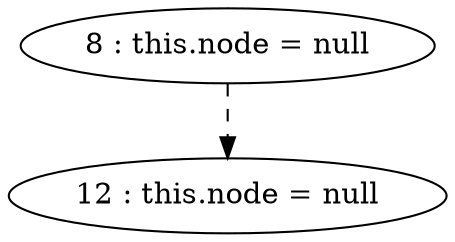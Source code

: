 digraph G {
"8 : this.node = null"
"8 : this.node = null" -> "12 : this.node = null" [style=dashed]
"12 : this.node = null"
}